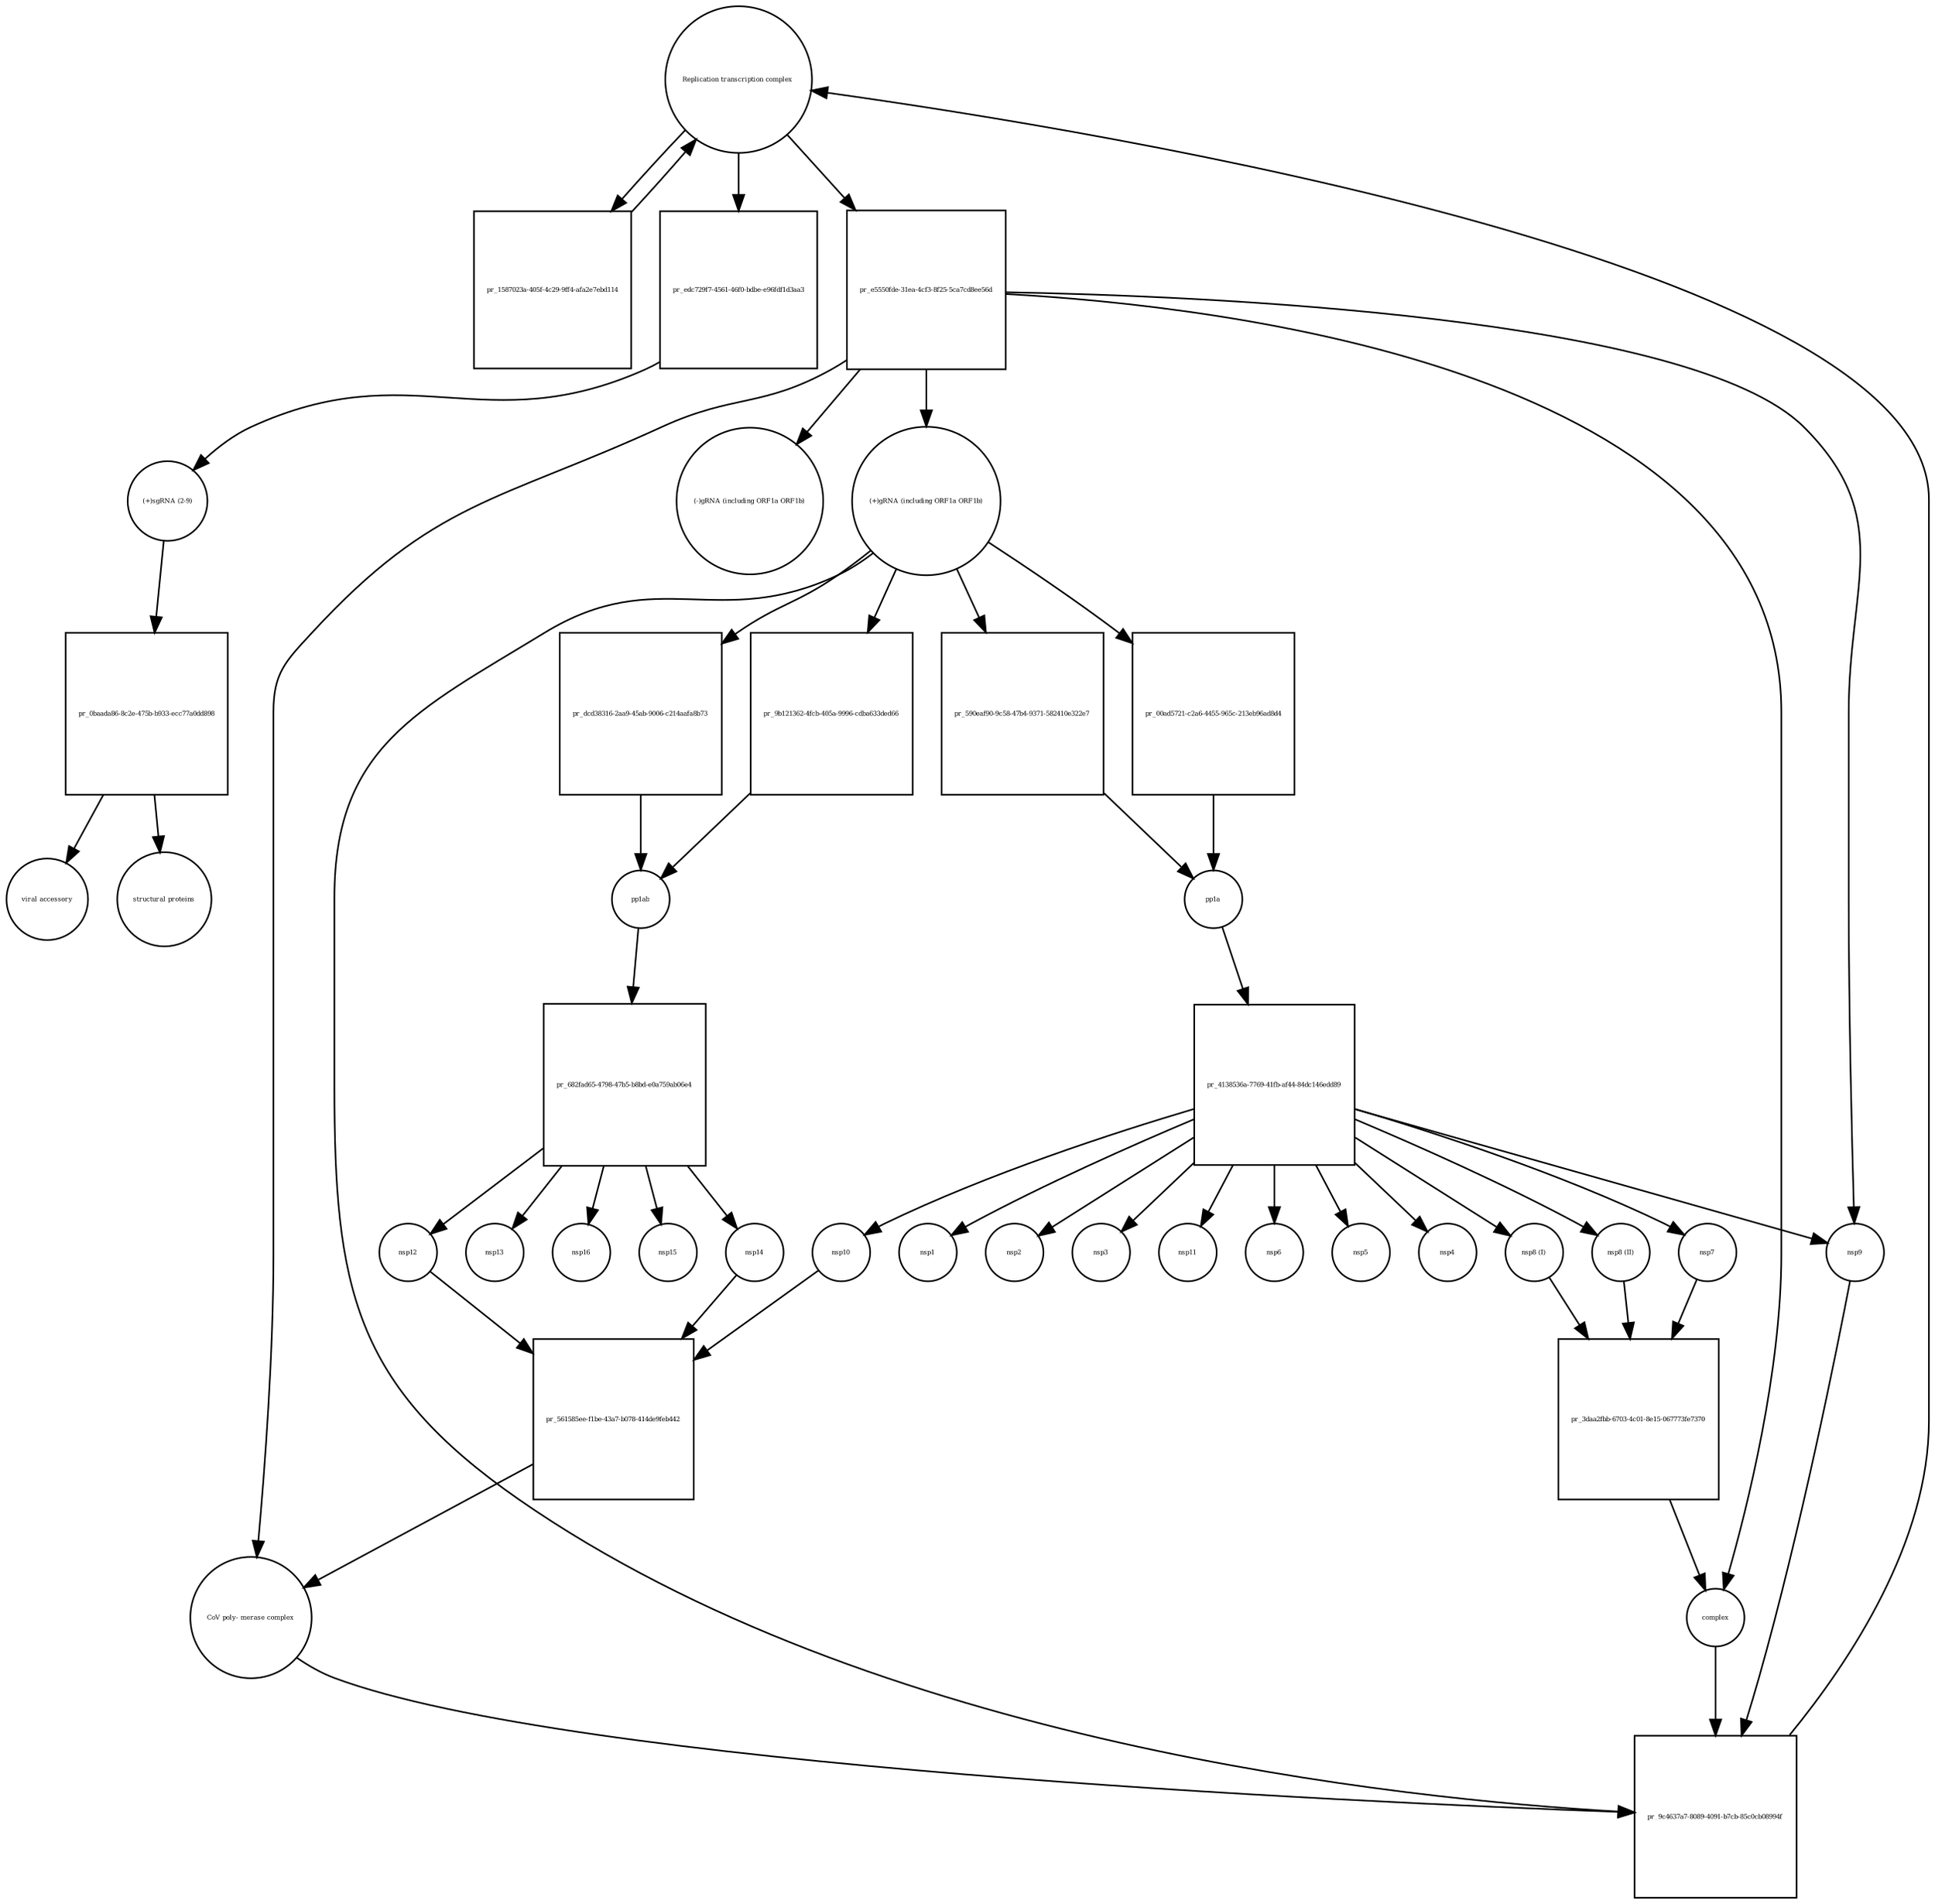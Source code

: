 strict digraph  {
"Replication transcription complex " [annotation="", bipartite=0, cls=complex, fontsize=4, label="Replication transcription complex ", shape=circle];
"pr_1587023a-405f-4c29-9ff4-afa2e7ebd114" [annotation="", bipartite=1, cls=process, fontsize=4, label="pr_1587023a-405f-4c29-9ff4-afa2e7ebd114", shape=square];
"pr_9b121362-4fcb-405a-9996-cdba633ded66" [annotation="", bipartite=1, cls=process, fontsize=4, label="pr_9b121362-4fcb-405a-9996-cdba633ded66", shape=square];
pp1ab [annotation="", bipartite=0, cls=macromolecule, fontsize=4, label=pp1ab, shape=circle];
"(+)gRNA (including ORF1a ORF1b)" [annotation="", bipartite=0, cls="nucleic acid feature", fontsize=4, label="(+)gRNA (including ORF1a ORF1b)", shape=circle];
"pr_590eaf90-9c58-47b4-9371-582410e322e7" [annotation="", bipartite=1, cls=process, fontsize=4, label="pr_590eaf90-9c58-47b4-9371-582410e322e7", shape=square];
pp1a [annotation="", bipartite=0, cls=macromolecule, fontsize=4, label=pp1a, shape=circle];
"nsp8 (I)" [annotation="", bipartite=0, cls=macromolecule, fontsize=4, label="nsp8 (I)", shape=circle];
"pr_3daa2fbb-6703-4c01-8e15-067773fe7370" [annotation="", bipartite=1, cls=process, fontsize=4, label="pr_3daa2fbb-6703-4c01-8e15-067773fe7370", shape=square];
complex [annotation="", bipartite=0, cls=complex, fontsize=4, label=complex, shape=circle];
"nsp8 (II)" [annotation="", bipartite=0, cls=macromolecule, fontsize=4, label="nsp8 (II)", shape=circle];
nsp7 [annotation="", bipartite=0, cls=macromolecule, fontsize=4, label=nsp7, shape=circle];
"CoV poly- merase complex" [annotation="", bipartite=0, cls=complex, fontsize=4, label="CoV poly- merase complex", shape=circle];
"pr_9c4637a7-8089-4091-b7cb-85c0cb08994f" [annotation="", bipartite=1, cls=process, fontsize=4, label="pr_9c4637a7-8089-4091-b7cb-85c0cb08994f", shape=square];
nsp9 [annotation="", bipartite=0, cls=macromolecule, fontsize=4, label=nsp9, shape=circle];
"pr_edc729f7-4561-46f0-bdbe-e96fdf1d3aa3" [annotation="", bipartite=1, cls=process, fontsize=4, label="pr_edc729f7-4561-46f0-bdbe-e96fdf1d3aa3", shape=square];
"(+)sgRNA (2-9)" [annotation="", bipartite=0, cls="nucleic acid feature", fontsize=4, label="(+)sgRNA (2-9)", shape=circle];
"pr_0baada86-8c2e-475b-b933-ecc77a0dd898" [annotation="", bipartite=1, cls=process, fontsize=4, label="pr_0baada86-8c2e-475b-b933-ecc77a0dd898", shape=square];
"viral accessory" [annotation="", bipartite=0, cls=macromolecule, fontsize=4, label="viral accessory", shape=circle];
"structural proteins" [annotation="", bipartite=0, cls=macromolecule, fontsize=4, label="structural proteins", shape=circle];
"pr_682fad65-4798-47b5-b8bd-e0a759ab06e4" [annotation="", bipartite=1, cls="omitted process", fontsize=4, label="pr_682fad65-4798-47b5-b8bd-e0a759ab06e4", shape=square];
nsp12 [annotation="", bipartite=0, cls=macromolecule, fontsize=4, label=nsp12, shape=circle];
nsp14 [annotation="", bipartite=0, cls=macromolecule, fontsize=4, label=nsp14, shape=circle];
nsp13 [annotation="", bipartite=0, cls=macromolecule, fontsize=4, label=nsp13, shape=circle];
nsp16 [annotation="", bipartite=0, cls=macromolecule, fontsize=4, label=nsp16, shape=circle];
nsp15 [annotation="", bipartite=0, cls=macromolecule, fontsize=4, label=nsp15, shape=circle];
"pr_e5550fde-31ea-4cf3-8f25-5ca7cd8ee56d" [annotation="", bipartite=1, cls=process, fontsize=4, label="pr_e5550fde-31ea-4cf3-8f25-5ca7cd8ee56d", shape=square];
"(-)gRNA (including ORF1a ORF1b)" [annotation="", bipartite=0, cls="nucleic acid feature", fontsize=4, label="(-)gRNA (including ORF1a ORF1b)", shape=circle];
"pr_4138536a-7769-41fb-af44-84dc146edd89" [annotation="", bipartite=1, cls="omitted process", fontsize=4, label="pr_4138536a-7769-41fb-af44-84dc146edd89", shape=square];
nsp1 [annotation="", bipartite=0, cls=macromolecule, fontsize=4, label=nsp1, shape=circle];
nsp2 [annotation="", bipartite=0, cls=macromolecule, fontsize=4, label=nsp2, shape=circle];
nsp3 [annotation="", bipartite=0, cls=macromolecule, fontsize=4, label=nsp3, shape=circle];
nsp11 [annotation="", bipartite=0, cls=macromolecule, fontsize=4, label=nsp11, shape=circle];
nsp6 [annotation="", bipartite=0, cls=macromolecule, fontsize=4, label=nsp6, shape=circle];
nsp5 [annotation="", bipartite=0, cls=macromolecule, fontsize=4, label=nsp5, shape=circle];
nsp4 [annotation="", bipartite=0, cls=macromolecule, fontsize=4, label=nsp4, shape=circle];
nsp10 [annotation="", bipartite=0, cls=macromolecule, fontsize=4, label=nsp10, shape=circle];
"pr_00ad5721-c2a6-4455-965c-213eb96ad8d4" [annotation="", bipartite=1, cls=process, fontsize=4, label="pr_00ad5721-c2a6-4455-965c-213eb96ad8d4", shape=square];
"pr_dcd38316-2aa9-45ab-9006-c214aafa8b73" [annotation="", bipartite=1, cls=process, fontsize=4, label="pr_dcd38316-2aa9-45ab-9006-c214aafa8b73", shape=square];
"pr_561585ee-f1be-43a7-b078-414de9feb442" [annotation="", bipartite=1, cls=process, fontsize=4, label="pr_561585ee-f1be-43a7-b078-414de9feb442", shape=square];
"Replication transcription complex " -> "pr_1587023a-405f-4c29-9ff4-afa2e7ebd114"  [annotation="", interaction_type=consumption];
"Replication transcription complex " -> "pr_edc729f7-4561-46f0-bdbe-e96fdf1d3aa3"  [annotation="", interaction_type="necessary stimulation"];
"Replication transcription complex " -> "pr_e5550fde-31ea-4cf3-8f25-5ca7cd8ee56d"  [annotation="", interaction_type=consumption];
"pr_1587023a-405f-4c29-9ff4-afa2e7ebd114" -> "Replication transcription complex "  [annotation="", interaction_type=production];
"pr_9b121362-4fcb-405a-9996-cdba633ded66" -> pp1ab  [annotation="", interaction_type=production];
pp1ab -> "pr_682fad65-4798-47b5-b8bd-e0a759ab06e4"  [annotation="", interaction_type=consumption];
"(+)gRNA (including ORF1a ORF1b)" -> "pr_9b121362-4fcb-405a-9996-cdba633ded66"  [annotation="", interaction_type="necessary stimulation"];
"(+)gRNA (including ORF1a ORF1b)" -> "pr_590eaf90-9c58-47b4-9371-582410e322e7"  [annotation="", interaction_type="necessary stimulation"];
"(+)gRNA (including ORF1a ORF1b)" -> "pr_9c4637a7-8089-4091-b7cb-85c0cb08994f"  [annotation="", interaction_type=consumption];
"(+)gRNA (including ORF1a ORF1b)" -> "pr_00ad5721-c2a6-4455-965c-213eb96ad8d4"  [annotation="", interaction_type="necessary stimulation"];
"(+)gRNA (including ORF1a ORF1b)" -> "pr_dcd38316-2aa9-45ab-9006-c214aafa8b73"  [annotation="", interaction_type="necessary stimulation"];
"pr_590eaf90-9c58-47b4-9371-582410e322e7" -> pp1a  [annotation="", interaction_type=production];
pp1a -> "pr_4138536a-7769-41fb-af44-84dc146edd89"  [annotation="", interaction_type=consumption];
"nsp8 (I)" -> "pr_3daa2fbb-6703-4c01-8e15-067773fe7370"  [annotation="", interaction_type=consumption];
"pr_3daa2fbb-6703-4c01-8e15-067773fe7370" -> complex  [annotation="", interaction_type=production];
complex -> "pr_9c4637a7-8089-4091-b7cb-85c0cb08994f"  [annotation="", interaction_type=consumption];
"nsp8 (II)" -> "pr_3daa2fbb-6703-4c01-8e15-067773fe7370"  [annotation="", interaction_type=consumption];
nsp7 -> "pr_3daa2fbb-6703-4c01-8e15-067773fe7370"  [annotation="", interaction_type=consumption];
"CoV poly- merase complex" -> "pr_9c4637a7-8089-4091-b7cb-85c0cb08994f"  [annotation="", interaction_type=consumption];
"pr_9c4637a7-8089-4091-b7cb-85c0cb08994f" -> "Replication transcription complex "  [annotation="", interaction_type=production];
nsp9 -> "pr_9c4637a7-8089-4091-b7cb-85c0cb08994f"  [annotation="", interaction_type=consumption];
"pr_edc729f7-4561-46f0-bdbe-e96fdf1d3aa3" -> "(+)sgRNA (2-9)"  [annotation="", interaction_type=production];
"(+)sgRNA (2-9)" -> "pr_0baada86-8c2e-475b-b933-ecc77a0dd898"  [annotation="", interaction_type="necessary stimulation"];
"pr_0baada86-8c2e-475b-b933-ecc77a0dd898" -> "viral accessory"  [annotation="", interaction_type=production];
"pr_0baada86-8c2e-475b-b933-ecc77a0dd898" -> "structural proteins"  [annotation="", interaction_type=production];
"pr_682fad65-4798-47b5-b8bd-e0a759ab06e4" -> nsp12  [annotation="", interaction_type=production];
"pr_682fad65-4798-47b5-b8bd-e0a759ab06e4" -> nsp14  [annotation="", interaction_type=production];
"pr_682fad65-4798-47b5-b8bd-e0a759ab06e4" -> nsp13  [annotation="", interaction_type=production];
"pr_682fad65-4798-47b5-b8bd-e0a759ab06e4" -> nsp16  [annotation="", interaction_type=production];
"pr_682fad65-4798-47b5-b8bd-e0a759ab06e4" -> nsp15  [annotation="", interaction_type=production];
nsp12 -> "pr_561585ee-f1be-43a7-b078-414de9feb442"  [annotation="", interaction_type=consumption];
nsp14 -> "pr_561585ee-f1be-43a7-b078-414de9feb442"  [annotation="", interaction_type=consumption];
"pr_e5550fde-31ea-4cf3-8f25-5ca7cd8ee56d" -> "CoV poly- merase complex"  [annotation="", interaction_type=production];
"pr_e5550fde-31ea-4cf3-8f25-5ca7cd8ee56d" -> complex  [annotation="", interaction_type=production];
"pr_e5550fde-31ea-4cf3-8f25-5ca7cd8ee56d" -> nsp9  [annotation="", interaction_type=production];
"pr_e5550fde-31ea-4cf3-8f25-5ca7cd8ee56d" -> "(+)gRNA (including ORF1a ORF1b)"  [annotation="", interaction_type=production];
"pr_e5550fde-31ea-4cf3-8f25-5ca7cd8ee56d" -> "(-)gRNA (including ORF1a ORF1b)"  [annotation="", interaction_type=production];
"pr_4138536a-7769-41fb-af44-84dc146edd89" -> "nsp8 (I)"  [annotation="", interaction_type=production];
"pr_4138536a-7769-41fb-af44-84dc146edd89" -> "nsp8 (II)"  [annotation="", interaction_type=production];
"pr_4138536a-7769-41fb-af44-84dc146edd89" -> nsp7  [annotation="", interaction_type=production];
"pr_4138536a-7769-41fb-af44-84dc146edd89" -> nsp9  [annotation="", interaction_type=production];
"pr_4138536a-7769-41fb-af44-84dc146edd89" -> nsp1  [annotation="", interaction_type=production];
"pr_4138536a-7769-41fb-af44-84dc146edd89" -> nsp2  [annotation="", interaction_type=production];
"pr_4138536a-7769-41fb-af44-84dc146edd89" -> nsp3  [annotation="", interaction_type=production];
"pr_4138536a-7769-41fb-af44-84dc146edd89" -> nsp11  [annotation="", interaction_type=production];
"pr_4138536a-7769-41fb-af44-84dc146edd89" -> nsp6  [annotation="", interaction_type=production];
"pr_4138536a-7769-41fb-af44-84dc146edd89" -> nsp5  [annotation="", interaction_type=production];
"pr_4138536a-7769-41fb-af44-84dc146edd89" -> nsp4  [annotation="", interaction_type=production];
"pr_4138536a-7769-41fb-af44-84dc146edd89" -> nsp10  [annotation="", interaction_type=production];
nsp10 -> "pr_561585ee-f1be-43a7-b078-414de9feb442"  [annotation="", interaction_type=consumption];
"pr_00ad5721-c2a6-4455-965c-213eb96ad8d4" -> pp1a  [annotation="", interaction_type=production];
"pr_dcd38316-2aa9-45ab-9006-c214aafa8b73" -> pp1ab  [annotation="", interaction_type=production];
"pr_561585ee-f1be-43a7-b078-414de9feb442" -> "CoV poly- merase complex"  [annotation="", interaction_type=production];
}
